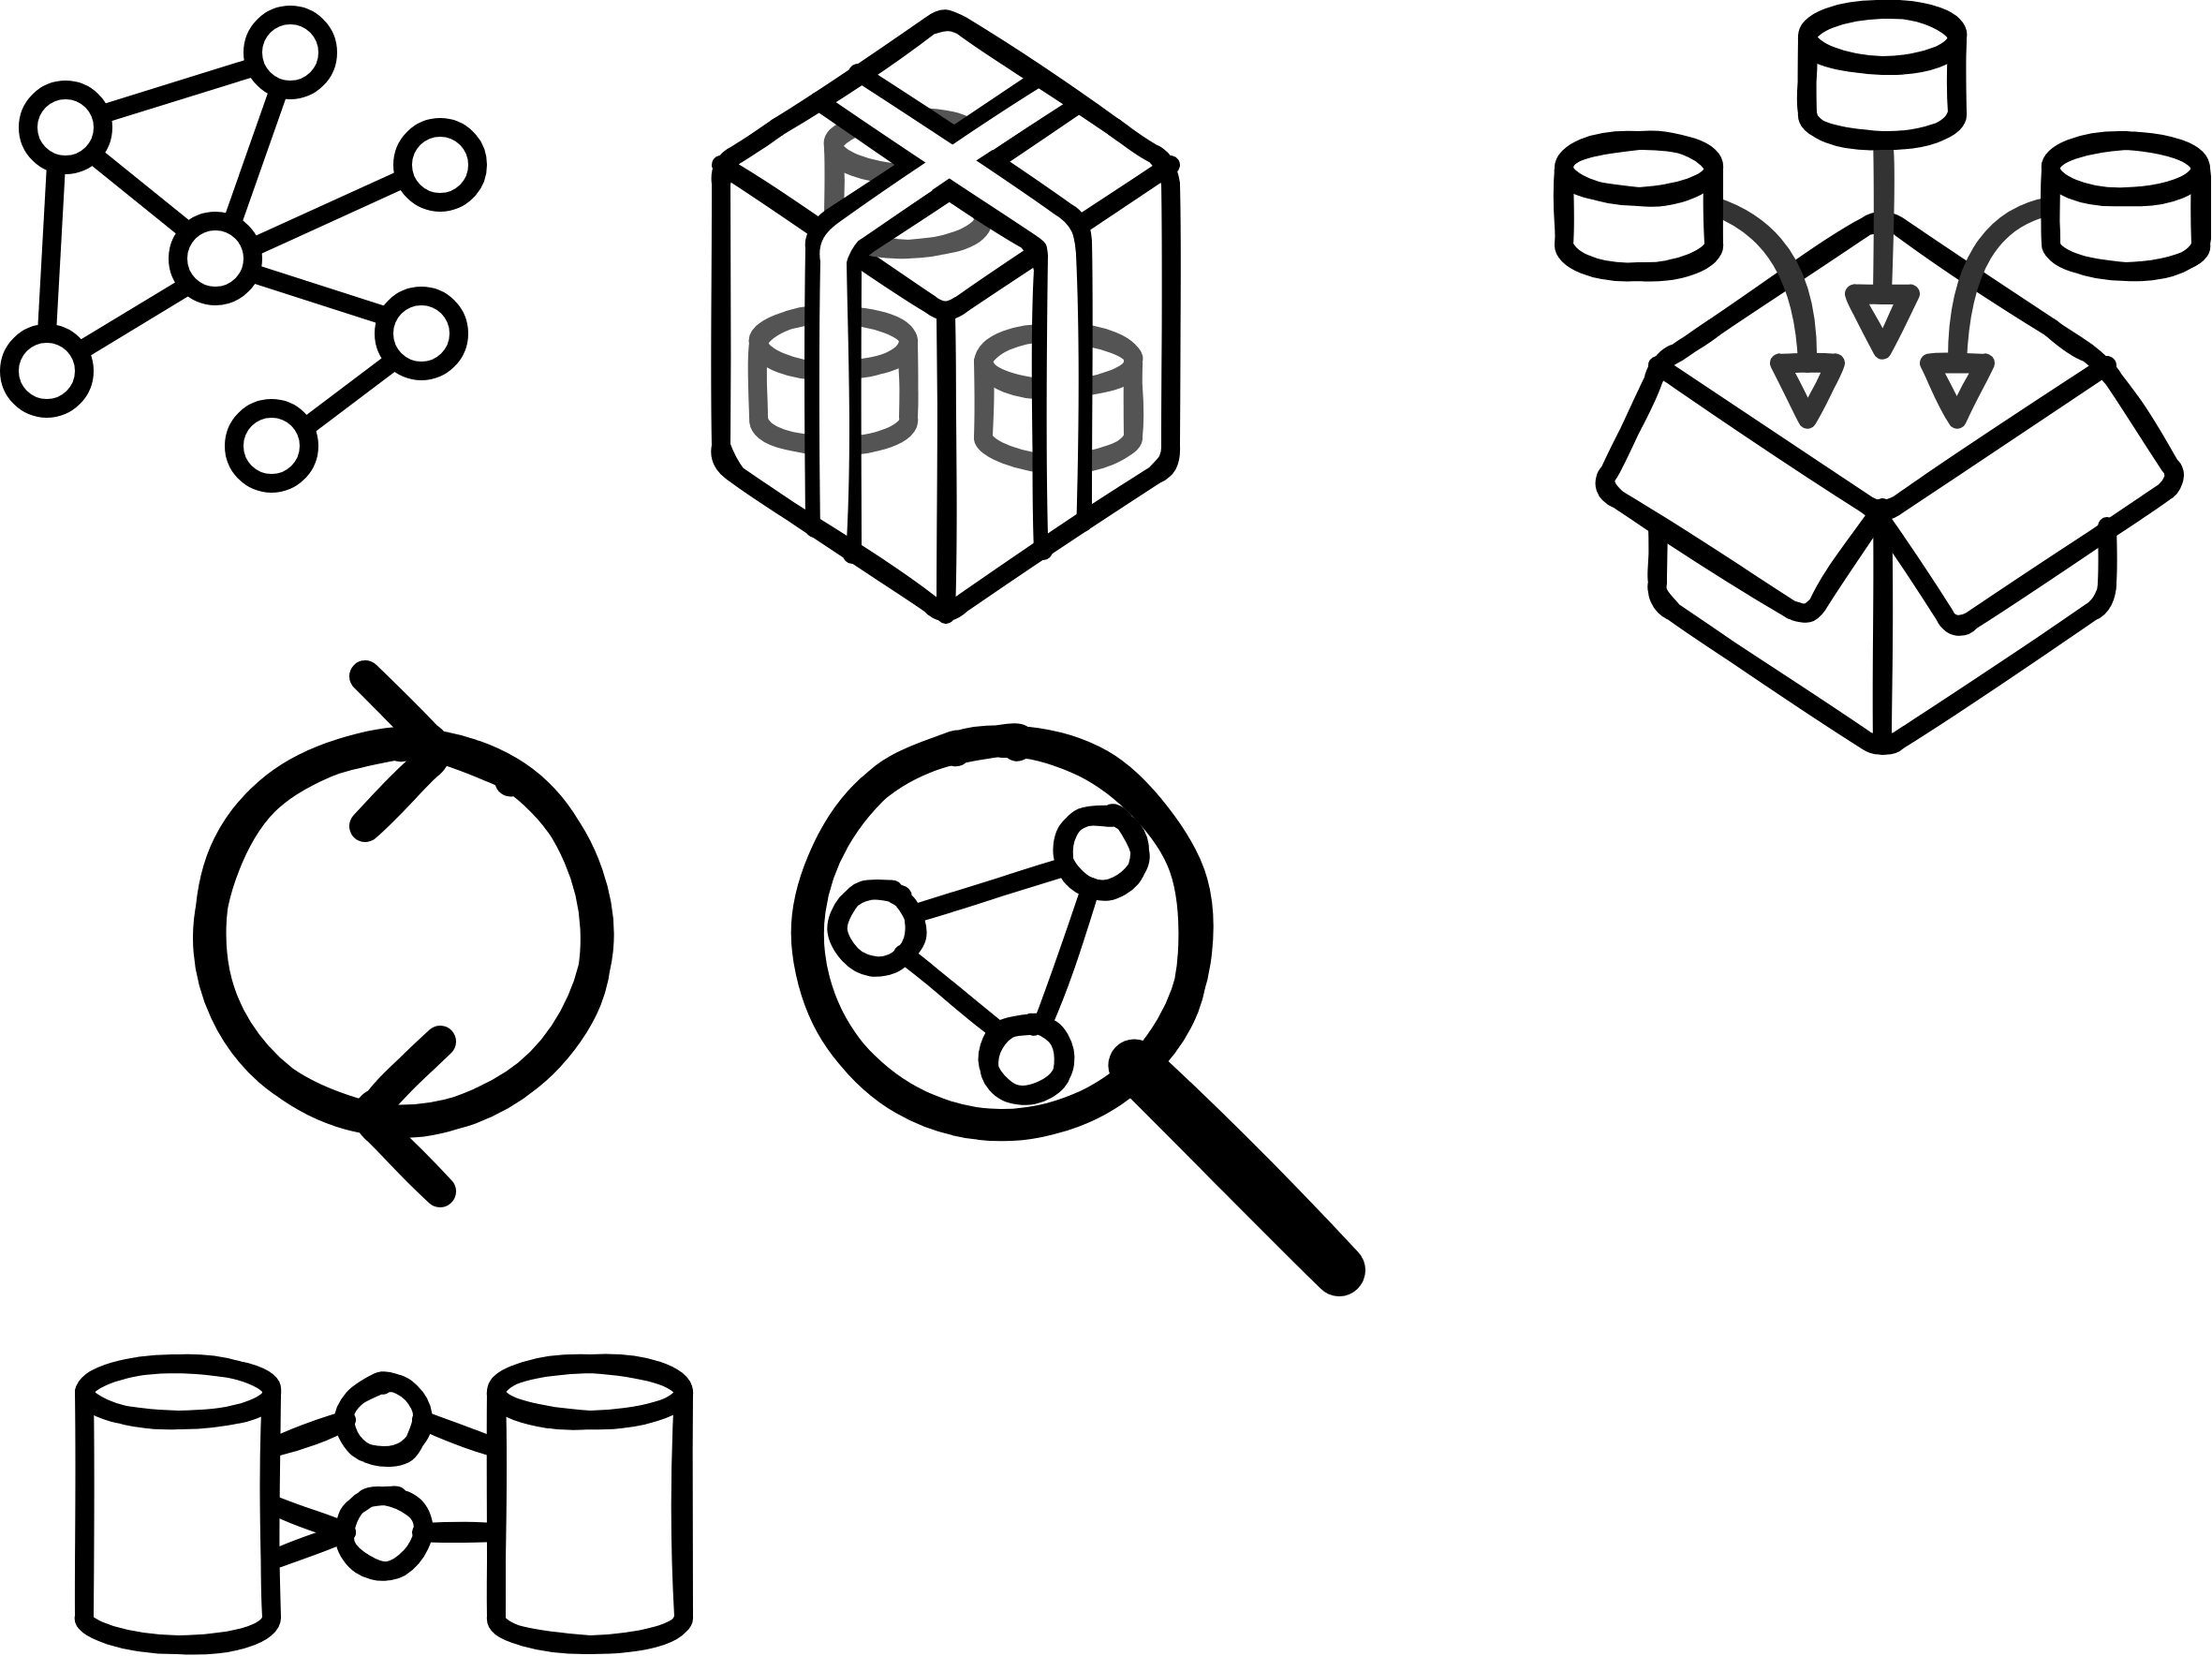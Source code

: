 <mxfile version="14.1.9" type="device"><diagram id="iOJU_llGaJkAY_lzdvXD" name="Page-1"><mxGraphModel dx="1185" dy="643" grid="1" gridSize="10" guides="1" tooltips="1" connect="1" arrows="1" fold="1" page="1" pageScale="1" pageWidth="827" pageHeight="1169" math="0" shadow="0"><root><mxCell id="0"/><mxCell id="1" parent="0"/><mxCell id="l9eVSoR2c7-_BuiNqElw-54" value="" style="endArrow=none;html=1;strokeWidth=10;rounded=1;sketch=1;" parent="1" edge="1"><mxGeometry width="50" height="50" relative="1" as="geometry"><mxPoint x="390" y="90" as="sourcePoint"/><mxPoint x="630" y="90" as="targetPoint"/><Array as="points"><mxPoint x="510" y="170"/></Array></mxGeometry></mxCell><mxCell id="l9eVSoR2c7-_BuiNqElw-48" value="" style="shape=cylinder3;whiteSpace=wrap;html=1;boundedLbl=1;backgroundOutline=1;size=15;strokeWidth=10;fillColor=#ffffff;strokeColor=#545454;sketch=1;" parent="1" vertex="1"><mxGeometry x="410" y="170" width="80" height="70" as="geometry"/></mxCell><mxCell id="l9eVSoR2c7-_BuiNqElw-50" value="" style="shape=cylinder3;whiteSpace=wrap;html=1;boundedLbl=1;backgroundOutline=1;size=15;strokeWidth=10;fillColor=#ffffff;strokeColor=#545454;sketch=1;" parent="1" vertex="1"><mxGeometry x="450" y="65" width="80" height="70" as="geometry"/></mxCell><mxCell id="l9eVSoR2c7-_BuiNqElw-51" value="" style="shape=cylinder3;whiteSpace=wrap;html=1;boundedLbl=1;backgroundOutline=1;size=15;strokeWidth=10;fillColor=#ffffff;strokeColor=#545454;sketch=1;" parent="1" vertex="1"><mxGeometry x="530" y="180" width="80" height="70" as="geometry"/></mxCell><mxCell id="l9eVSoR2c7-_BuiNqElw-1" value="" style="ellipse;whiteSpace=wrap;html=1;aspect=fixed;strokeWidth=10;sketch=0;" parent="1" vertex="1"><mxGeometry x="20" y="50" width="40" height="40" as="geometry"/></mxCell><mxCell id="l9eVSoR2c7-_BuiNqElw-2" value="" style="ellipse;whiteSpace=wrap;html=1;aspect=fixed;strokeWidth=10;sketch=0;" parent="1" vertex="1"><mxGeometry x="140" y="10" width="40" height="40" as="geometry"/></mxCell><mxCell id="l9eVSoR2c7-_BuiNqElw-3" value="" style="ellipse;whiteSpace=wrap;html=1;aspect=fixed;strokeWidth=10;sketch=0;" parent="1" vertex="1"><mxGeometry x="100" y="120" width="40" height="40" as="geometry"/></mxCell><mxCell id="l9eVSoR2c7-_BuiNqElw-4" value="" style="ellipse;whiteSpace=wrap;html=1;aspect=fixed;strokeWidth=10;sketch=0;" parent="1" vertex="1"><mxGeometry x="220" y="70" width="40" height="40" as="geometry"/></mxCell><mxCell id="l9eVSoR2c7-_BuiNqElw-5" value="" style="ellipse;whiteSpace=wrap;html=1;aspect=fixed;strokeWidth=10;sketch=0;" parent="1" vertex="1"><mxGeometry x="10" y="180" width="40" height="40" as="geometry"/></mxCell><mxCell id="l9eVSoR2c7-_BuiNqElw-6" value="" style="ellipse;whiteSpace=wrap;html=1;aspect=fixed;strokeWidth=10;sketch=0;" parent="1" vertex="1"><mxGeometry x="130" y="220" width="40" height="40" as="geometry"/></mxCell><mxCell id="l9eVSoR2c7-_BuiNqElw-7" value="" style="ellipse;whiteSpace=wrap;html=1;aspect=fixed;strokeWidth=10;sketch=0;" parent="1" vertex="1"><mxGeometry x="210" y="160" width="40" height="40" as="geometry"/></mxCell><mxCell id="l9eVSoR2c7-_BuiNqElw-8" value="" style="endArrow=none;html=1;strokeWidth=10;entryX=0.032;entryY=0.675;entryDx=0;entryDy=0;entryPerimeter=0;exitX=0.961;exitY=0.368;exitDx=0;exitDy=0;exitPerimeter=0;sketch=0;" parent="1" source="l9eVSoR2c7-_BuiNqElw-3" target="l9eVSoR2c7-_BuiNqElw-4" edge="1"><mxGeometry x="10" y="10" width="50" height="50" as="geometry"><mxPoint x="140" y="190" as="sourcePoint"/><mxPoint x="190" y="140" as="targetPoint"/></mxGeometry></mxCell><mxCell id="l9eVSoR2c7-_BuiNqElw-10" value="" style="endArrow=none;html=1;strokeWidth=10;entryX=0.025;entryY=0.268;entryDx=0;entryDy=0;entryPerimeter=0;exitX=0.946;exitY=0.682;exitDx=0;exitDy=0;exitPerimeter=0;sketch=0;" parent="1" source="l9eVSoR2c7-_BuiNqElw-3" target="l9eVSoR2c7-_BuiNqElw-7" edge="1"><mxGeometry x="10" y="10" width="50" height="50" as="geometry"><mxPoint x="148.44" y="144.72" as="sourcePoint"/><mxPoint x="231.28" y="107" as="targetPoint"/></mxGeometry></mxCell><mxCell id="l9eVSoR2c7-_BuiNqElw-11" value="" style="endArrow=none;html=1;strokeWidth=10;entryX=0;entryY=1;entryDx=0;entryDy=0;exitX=0.954;exitY=0.254;exitDx=0;exitDy=0;exitPerimeter=0;sketch=0;" parent="1" source="l9eVSoR2c7-_BuiNqElw-6" target="l9eVSoR2c7-_BuiNqElw-7" edge="1"><mxGeometry x="10" y="10" width="50" height="50" as="geometry"><mxPoint x="158.44" y="154.72" as="sourcePoint"/><mxPoint x="241.28" y="117" as="targetPoint"/></mxGeometry></mxCell><mxCell id="l9eVSoR2c7-_BuiNqElw-12" value="" style="endArrow=none;html=1;strokeWidth=10;entryX=0.361;entryY=0.961;entryDx=0;entryDy=0;entryPerimeter=0;exitX=0.718;exitY=0.039;exitDx=0;exitDy=0;exitPerimeter=0;sketch=0;" parent="1" source="l9eVSoR2c7-_BuiNqElw-3" target="l9eVSoR2c7-_BuiNqElw-2" edge="1"><mxGeometry x="10" y="10" width="50" height="50" as="geometry"><mxPoint x="168.44" y="164.72" as="sourcePoint"/><mxPoint x="251.28" y="127" as="targetPoint"/></mxGeometry></mxCell><mxCell id="l9eVSoR2c7-_BuiNqElw-13" value="" style="endArrow=none;html=1;strokeWidth=10;entryX=1;entryY=1;entryDx=0;entryDy=0;exitX=0;exitY=0;exitDx=0;exitDy=0;sketch=0;" parent="1" source="l9eVSoR2c7-_BuiNqElw-3" target="l9eVSoR2c7-_BuiNqElw-1" edge="1"><mxGeometry x="10" y="10" width="50" height="50" as="geometry"><mxPoint x="178.44" y="174.72" as="sourcePoint"/><mxPoint x="261.28" y="137" as="targetPoint"/></mxGeometry></mxCell><mxCell id="l9eVSoR2c7-_BuiNqElw-14" value="" style="endArrow=none;html=1;strokeWidth=10;exitX=0;exitY=1;exitDx=0;exitDy=0;sketch=0;" parent="1" source="l9eVSoR2c7-_BuiNqElw-3" target="l9eVSoR2c7-_BuiNqElw-5" edge="1"><mxGeometry x="10" y="10" width="50" height="50" as="geometry"><mxPoint x="188.44" y="184.72" as="sourcePoint"/><mxPoint x="49" y="170" as="targetPoint"/></mxGeometry></mxCell><mxCell id="l9eVSoR2c7-_BuiNqElw-16" value="" style="endArrow=none;html=1;strokeWidth=10;entryX=0.375;entryY=0.989;entryDx=0;entryDy=0;entryPerimeter=0;exitX=0.5;exitY=0;exitDx=0;exitDy=0;sketch=0;" parent="1" source="l9eVSoR2c7-_BuiNqElw-5" target="l9eVSoR2c7-_BuiNqElw-1" edge="1"><mxGeometry x="10" y="10" width="50" height="50" as="geometry"><mxPoint x="198.44" y="194.72" as="sourcePoint"/><mxPoint x="281.28" y="157" as="targetPoint"/></mxGeometry></mxCell><mxCell id="l9eVSoR2c7-_BuiNqElw-17" value="" style="endArrow=none;html=1;strokeWidth=10;entryX=0.032;entryY=0.689;entryDx=0;entryDy=0;entryPerimeter=0;exitX=1.004;exitY=0.318;exitDx=0;exitDy=0;exitPerimeter=0;sketch=0;" parent="1" source="l9eVSoR2c7-_BuiNqElw-1" target="l9eVSoR2c7-_BuiNqElw-2" edge="1"><mxGeometry x="10" y="10" width="50" height="50" as="geometry"><mxPoint x="208.44" y="204.72" as="sourcePoint"/><mxPoint x="291.28" y="167" as="targetPoint"/></mxGeometry></mxCell><mxCell id="l9eVSoR2c7-_BuiNqElw-20" value="" style="endArrow=none;html=1;strokeWidth=10;rounded=1;sketch=1;" parent="1" edge="1"><mxGeometry width="50" height="50" relative="1" as="geometry"><mxPoint x="510" y="330" as="sourcePoint"/><mxPoint x="510" y="170" as="targetPoint"/></mxGeometry></mxCell><mxCell id="l9eVSoR2c7-_BuiNqElw-29" value="" style="endArrow=none;html=1;strokeWidth=10;rounded=1;sketch=1;" parent="1" edge="1"><mxGeometry width="50" height="50" relative="1" as="geometry"><mxPoint x="562" y="296" as="sourcePoint"/><mxPoint x="442" y="56" as="targetPoint"/><Array as="points"><mxPoint x="562" y="136"/></Array></mxGeometry></mxCell><mxCell id="l9eVSoR2c7-_BuiNqElw-32" value="" style="endArrow=none;html=1;strokeWidth=10;rounded=1;sketch=1;" parent="1" edge="1"><mxGeometry width="50" height="50" relative="1" as="geometry"><mxPoint x="460" y="298" as="sourcePoint"/><mxPoint x="580" y="58" as="targetPoint"/><Array as="points"><mxPoint x="460" y="138"/></Array></mxGeometry></mxCell><mxCell id="l9eVSoR2c7-_BuiNqElw-45" value="" style="endArrow=none;html=1;strokeWidth=10;rounded=1;sketch=1;" parent="1" edge="1"><mxGeometry width="50" height="50" relative="1" as="geometry"><mxPoint x="440" y="284" as="sourcePoint"/><mxPoint x="560" y="44.0" as="targetPoint"/><Array as="points"><mxPoint x="440" y="124"/></Array></mxGeometry></mxCell><mxCell id="l9eVSoR2c7-_BuiNqElw-46" value="" style="endArrow=none;html=1;strokeWidth=10;rounded=1;sketch=1;" parent="1" edge="1"><mxGeometry width="50" height="50" relative="1" as="geometry"><mxPoint x="583" y="281" as="sourcePoint"/><mxPoint x="463" y="41" as="targetPoint"/><Array as="points"><mxPoint x="583" y="121"/></Array></mxGeometry></mxCell><mxCell id="l9eVSoR2c7-_BuiNqElw-52" value="" style="endArrow=none;html=1;strokeWidth=14;rounded=1;strokeColor=#FFFFFF;endSize=6;sketch=1;" parent="1" edge="1"><mxGeometry width="50" height="50" relative="1" as="geometry"><mxPoint x="450" y="291" as="sourcePoint"/><mxPoint x="570" y="51.0" as="targetPoint"/><Array as="points"><mxPoint x="450" y="131"/></Array></mxGeometry></mxCell><mxCell id="l9eVSoR2c7-_BuiNqElw-53" value="" style="endArrow=none;html=1;strokeWidth=15;rounded=1;strokeColor=#FFFFFF;sketch=1;" parent="1" edge="1"><mxGeometry width="50" height="50" relative="1" as="geometry"><mxPoint x="572" y="288" as="sourcePoint"/><mxPoint x="452" y="48" as="targetPoint"/><Array as="points"><mxPoint x="572" y="128"/></Array></mxGeometry></mxCell><mxCell id="l9eVSoR2c7-_BuiNqElw-21" value="" style="endArrow=none;html=1;strokeWidth=10;rounded=1;sketch=1;" parent="1" edge="1"><mxGeometry width="50" height="50" relative="1" as="geometry"><mxPoint x="420" y="70" as="sourcePoint"/><mxPoint x="600" y="70" as="targetPoint"/><Array as="points"><mxPoint x="510" y="10"/></Array></mxGeometry></mxCell><mxCell id="l9eVSoR2c7-_BuiNqElw-22" value="" style="endArrow=none;html=1;strokeWidth=10;rounded=1;sketch=1;" parent="1" edge="1"><mxGeometry width="50" height="50" relative="1" as="geometry"><mxPoint x="600" y="70" as="sourcePoint"/><mxPoint x="420" y="70" as="targetPoint"/><Array as="points"><mxPoint x="630" y="90"/><mxPoint x="630" y="250"/><mxPoint x="510" y="330"/><mxPoint x="390" y="250"/><mxPoint x="390" y="90"/></Array></mxGeometry></mxCell><mxCell id="l9eVSoR2c7-_BuiNqElw-58" value="" style="ellipse;whiteSpace=wrap;html=1;aspect=fixed;strokeWidth=17;fillColor=none;sketch=1;" parent="1" vertex="1"><mxGeometry x="120" y="400" width="200" height="200" as="geometry"/></mxCell><mxCell id="l9eVSoR2c7-_BuiNqElw-60" value="" style="endArrow=none;html=1;strokeWidth=17;sketch=1;" parent="1" edge="1"><mxGeometry width="50" height="50" relative="1" as="geometry"><mxPoint x="200" y="443" as="sourcePoint"/><mxPoint x="200" y="363" as="targetPoint"/><Array as="points"><mxPoint x="240" y="403"/></Array></mxGeometry></mxCell><mxCell id="l9eVSoR2c7-_BuiNqElw-61" value="" style="endArrow=none;html=1;strokeWidth=17;sketch=1;" parent="1" edge="1"><mxGeometry width="50" height="50" relative="1" as="geometry"><mxPoint x="240" y="638" as="sourcePoint"/><mxPoint x="240" y="558" as="targetPoint"/><Array as="points"><mxPoint x="200" y="598"/></Array></mxGeometry></mxCell><mxCell id="l9eVSoR2c7-_BuiNqElw-62" value="" style="ellipse;whiteSpace=wrap;html=1;aspect=fixed;strokeWidth=17;fillColor=none;sketch=1;" parent="1" vertex="1"><mxGeometry x="440" y="400" width="200" height="200" as="geometry"/></mxCell><mxCell id="l9eVSoR2c7-_BuiNqElw-63" value="" style="endArrow=none;html=1;strokeColor=#000000;strokeWidth=28;exitX=1;exitY=1;exitDx=0;exitDy=0;sketch=1;" parent="1" source="l9eVSoR2c7-_BuiNqElw-62" edge="1"><mxGeometry width="50" height="50" relative="1" as="geometry"><mxPoint x="410" y="420" as="sourcePoint"/><mxPoint x="720" y="680" as="targetPoint"/></mxGeometry></mxCell><mxCell id="l9eVSoR2c7-_BuiNqElw-64" value="" style="ellipse;whiteSpace=wrap;html=1;aspect=fixed;strokeWidth=10;sketch=1;" parent="1" vertex="1"><mxGeometry x="453" y="477" width="40" height="40" as="geometry"/></mxCell><mxCell id="l9eVSoR2c7-_BuiNqElw-65" value="" style="ellipse;whiteSpace=wrap;html=1;aspect=fixed;strokeWidth=10;sketch=1;" parent="1" vertex="1"><mxGeometry x="573" y="437" width="40" height="40" as="geometry"/></mxCell><mxCell id="l9eVSoR2c7-_BuiNqElw-66" value="" style="ellipse;whiteSpace=wrap;html=1;aspect=fixed;strokeWidth=10;sketch=1;" parent="1" vertex="1"><mxGeometry x="533" y="547" width="40" height="40" as="geometry"/></mxCell><mxCell id="l9eVSoR2c7-_BuiNqElw-67" value="" style="endArrow=none;html=1;strokeWidth=10;entryX=0.361;entryY=0.961;entryDx=0;entryDy=0;entryPerimeter=0;exitX=0.718;exitY=0.039;exitDx=0;exitDy=0;exitPerimeter=0;sketch=1;" parent="1" source="l9eVSoR2c7-_BuiNqElw-66" target="l9eVSoR2c7-_BuiNqElw-65" edge="1"><mxGeometry x="443" y="437" width="50" height="50" as="geometry"><mxPoint x="601.44" y="591.72" as="sourcePoint"/><mxPoint x="684.28" y="554" as="targetPoint"/></mxGeometry></mxCell><mxCell id="l9eVSoR2c7-_BuiNqElw-68" value="" style="endArrow=none;html=1;strokeWidth=10;entryX=1;entryY=1;entryDx=0;entryDy=0;exitX=0;exitY=0;exitDx=0;exitDy=0;sketch=1;" parent="1" source="l9eVSoR2c7-_BuiNqElw-66" target="l9eVSoR2c7-_BuiNqElw-64" edge="1"><mxGeometry x="443" y="437" width="50" height="50" as="geometry"><mxPoint x="611.44" y="601.72" as="sourcePoint"/><mxPoint x="694.28" y="564" as="targetPoint"/></mxGeometry></mxCell><mxCell id="l9eVSoR2c7-_BuiNqElw-69" value="" style="endArrow=none;html=1;strokeWidth=10;entryX=0.032;entryY=0.689;entryDx=0;entryDy=0;entryPerimeter=0;exitX=1.004;exitY=0.318;exitDx=0;exitDy=0;exitPerimeter=0;sketch=1;" parent="1" source="l9eVSoR2c7-_BuiNqElw-64" target="l9eVSoR2c7-_BuiNqElw-65" edge="1"><mxGeometry x="443" y="437" width="50" height="50" as="geometry"><mxPoint x="641.44" y="631.72" as="sourcePoint"/><mxPoint x="724.28" y="594" as="targetPoint"/></mxGeometry></mxCell><mxCell id="l9eVSoR2c7-_BuiNqElw-71" value="" style="shape=cylinder3;whiteSpace=wrap;html=1;boundedLbl=1;backgroundOutline=1;size=15;strokeColor=#000000;strokeWidth=10;sketch=1;" parent="1" vertex="1"><mxGeometry x="50" y="730" width="100" height="150" as="geometry"/></mxCell><mxCell id="l9eVSoR2c7-_BuiNqElw-72" value="" style="shape=cylinder3;whiteSpace=wrap;html=1;boundedLbl=1;backgroundOutline=1;size=15;strokeColor=#000000;strokeWidth=10;sketch=1;" parent="1" vertex="1"><mxGeometry x="270" y="730" width="100" height="150" as="geometry"/></mxCell><mxCell id="l9eVSoR2c7-_BuiNqElw-73" value="" style="ellipse;whiteSpace=wrap;html=1;aspect=fixed;strokeWidth=10;sketch=1;" parent="1" vertex="1"><mxGeometry x="190" y="740" width="40" height="40" as="geometry"/></mxCell><mxCell id="l9eVSoR2c7-_BuiNqElw-74" value="" style="endArrow=none;html=1;strokeWidth=10;entryX=0;entryY=0;entryDx=0;entryDy=45;exitX=1;exitY=0.5;exitDx=0;exitDy=0;entryPerimeter=0;sketch=1;" parent="1" source="l9eVSoR2c7-_BuiNqElw-73" target="l9eVSoR2c7-_BuiNqElw-72" edge="1"><mxGeometry x="67.07" y="545.86" width="50" height="50" as="geometry"><mxPoint x="215.51" y="690.58" as="sourcePoint"/><mxPoint x="272.928" y="730.002" as="targetPoint"/></mxGeometry></mxCell><mxCell id="l9eVSoR2c7-_BuiNqElw-75" value="" style="ellipse;whiteSpace=wrap;html=1;aspect=fixed;strokeWidth=10;sketch=1;" parent="1" vertex="1"><mxGeometry x="190" y="800" width="40" height="40" as="geometry"/></mxCell><mxCell id="l9eVSoR2c7-_BuiNqElw-76" value="" style="endArrow=none;html=1;strokeWidth=10;entryX=0;entryY=0.6;entryDx=0;entryDy=0;exitX=1;exitY=0.5;exitDx=0;exitDy=0;entryPerimeter=0;sketch=1;" parent="1" source="l9eVSoR2c7-_BuiNqElw-75" target="l9eVSoR2c7-_BuiNqElw-72" edge="1"><mxGeometry x="77.07" y="555.86" width="50" height="50" as="geometry"><mxPoint x="240" y="770" as="sourcePoint"/><mxPoint x="280" y="785" as="targetPoint"/></mxGeometry></mxCell><mxCell id="l9eVSoR2c7-_BuiNqElw-77" value="" style="endArrow=none;html=1;strokeWidth=10;entryX=1;entryY=0;entryDx=0;entryDy=105;exitX=0;exitY=0.5;exitDx=0;exitDy=0;entryPerimeter=0;sketch=1;" parent="1" source="l9eVSoR2c7-_BuiNqElw-75" target="l9eVSoR2c7-_BuiNqElw-71" edge="1"><mxGeometry x="87.07" y="565.86" width="50" height="50" as="geometry"><mxPoint x="250" y="780" as="sourcePoint"/><mxPoint x="290" y="795" as="targetPoint"/></mxGeometry></mxCell><mxCell id="l9eVSoR2c7-_BuiNqElw-78" value="" style="endArrow=none;html=1;strokeWidth=10;entryX=0;entryY=0.5;entryDx=0;entryDy=0;exitX=1;exitY=0;exitDx=0;exitDy=45;exitPerimeter=0;sketch=1;" parent="1" source="l9eVSoR2c7-_BuiNqElw-71" target="l9eVSoR2c7-_BuiNqElw-73" edge="1"><mxGeometry x="77.07" y="555.86" width="50" height="50" as="geometry"><mxPoint x="240" y="770" as="sourcePoint"/><mxPoint x="280" y="785" as="targetPoint"/></mxGeometry></mxCell><mxCell id="l9eVSoR2c7-_BuiNqElw-79" value="" style="endArrow=none;html=1;strokeWidth=10;entryX=1;entryY=0.5;entryDx=0;entryDy=0;exitX=0;exitY=0.5;exitDx=0;exitDy=0;entryPerimeter=0;sketch=1;" parent="1" source="l9eVSoR2c7-_BuiNqElw-75" target="l9eVSoR2c7-_BuiNqElw-71" edge="1"><mxGeometry x="97.07" y="575.86" width="50" height="50" as="geometry"><mxPoint x="200" y="840" as="sourcePoint"/><mxPoint x="160" y="845" as="targetPoint"/></mxGeometry></mxCell><mxCell id="LYj-9kkusZ6jxM6gcJ1j-1" value="" style="endArrow=none;html=1;strokeWidth=10;rounded=1;sketch=1;" edge="1" parent="1"><mxGeometry width="50" height="50" relative="1" as="geometry"><mxPoint x="890" y="197" as="sourcePoint"/><mxPoint x="1130" y="197" as="targetPoint"/><Array as="points"><mxPoint x="1010" y="277"/></Array></mxGeometry></mxCell><mxCell id="LYj-9kkusZ6jxM6gcJ1j-5" value="" style="endArrow=none;html=1;strokeWidth=10;rounded=1;sketch=1;" edge="1" parent="1"><mxGeometry width="50" height="50" relative="1" as="geometry"><mxPoint x="1010" y="400" as="sourcePoint"/><mxPoint x="1010" y="277" as="targetPoint"/></mxGeometry></mxCell><mxCell id="LYj-9kkusZ6jxM6gcJ1j-12" value="" style="endArrow=none;html=1;strokeWidth=10;rounded=1;sketch=1;" edge="1" parent="1"><mxGeometry width="50" height="50" relative="1" as="geometry"><mxPoint x="920" y="177" as="sourcePoint"/><mxPoint x="1100" y="177" as="targetPoint"/><Array as="points"><mxPoint x="1010" y="117"/></Array></mxGeometry></mxCell><mxCell id="LYj-9kkusZ6jxM6gcJ1j-13" value="" style="endArrow=none;html=1;strokeWidth=10;rounded=1;sketch=1;" edge="1" parent="1"><mxGeometry width="50" height="50" relative="1" as="geometry"><mxPoint x="1130" y="283" as="sourcePoint"/><mxPoint x="890" y="283" as="targetPoint"/><Array as="points"><mxPoint x="1130" y="323"/><mxPoint x="1010" y="403"/><mxPoint x="890" y="323"/></Array></mxGeometry></mxCell><mxCell id="LYj-9kkusZ6jxM6gcJ1j-14" value="" style="endArrow=none;html=1;strokeWidth=10;rounded=1;sketch=1;" edge="1" parent="1"><mxGeometry width="50" height="50" relative="1" as="geometry"><mxPoint x="1100" y="177" as="sourcePoint"/><mxPoint x="1009" y="279" as="targetPoint"/><Array as="points"><mxPoint x="1128" y="196"/><mxPoint x="1169" y="259"/><mxPoint x="1049" y="339"/></Array></mxGeometry></mxCell><mxCell id="LYj-9kkusZ6jxM6gcJ1j-16" value="" style="endArrow=none;html=1;strokeWidth=10;rounded=1;sketch=1;" edge="1" parent="1"><mxGeometry width="50" height="50" relative="1" as="geometry"><mxPoint x="920" y="177" as="sourcePoint"/><mxPoint x="1010" y="273" as="targetPoint"/><Array as="points"><mxPoint x="892" y="196"/><mxPoint x="860" y="263"/><mxPoint x="970" y="333"/></Array></mxGeometry></mxCell><mxCell id="LYj-9kkusZ6jxM6gcJ1j-18" value="" style="endArrow=block;html=1;endFill=1;strokeWidth=10;curved=1;strokeColor=#333333;endSize=20;exitX=0;exitY=0.5;exitDx=0;exitDy=0;exitPerimeter=0;sketch=1;" edge="1" parent="1" source="LYj-9kkusZ6jxM6gcJ1j-4"><mxGeometry width="50" height="50" relative="1" as="geometry"><mxPoint x="1090" y="50" as="sourcePoint"/><mxPoint x="1050" y="237" as="targetPoint"/><Array as="points"><mxPoint x="1050" y="120"/></Array></mxGeometry></mxCell><mxCell id="LYj-9kkusZ6jxM6gcJ1j-19" value="" style="endArrow=block;html=1;endFill=1;strokeWidth=10;curved=1;strokeColor=#333333;exitX=0.5;exitY=1;exitDx=0;exitDy=0;exitPerimeter=0;endSize=20;sketch=1;" edge="1" parent="1" source="LYj-9kkusZ6jxM6gcJ1j-2"><mxGeometry width="50" height="50" relative="1" as="geometry"><mxPoint x="980" y="100" as="sourcePoint"/><mxPoint x="1010" y="200" as="targetPoint"/><Array as="points"/></mxGeometry></mxCell><mxCell id="LYj-9kkusZ6jxM6gcJ1j-17" value="" style="endArrow=block;html=1;endFill=1;strokeWidth=10;curved=1;strokeColor=#333333;exitX=1;exitY=0.5;exitDx=0;exitDy=0;exitPerimeter=0;endSize=20;sketch=1;" edge="1" parent="1" source="LYj-9kkusZ6jxM6gcJ1j-3"><mxGeometry width="50" height="50" relative="1" as="geometry"><mxPoint x="880" y="77" as="sourcePoint"/><mxPoint x="970" y="237" as="targetPoint"/><Array as="points"><mxPoint x="970" y="130"/></Array></mxGeometry></mxCell><mxCell id="LYj-9kkusZ6jxM6gcJ1j-2" value="" style="shape=cylinder3;whiteSpace=wrap;html=1;boundedLbl=1;backgroundOutline=1;size=15;strokeWidth=10;fillColor=#ffffff;sketch=1;" vertex="1" parent="1"><mxGeometry x="970" y="7" width="80" height="70" as="geometry"/></mxCell><mxCell id="LYj-9kkusZ6jxM6gcJ1j-4" value="" style="shape=cylinder3;whiteSpace=wrap;html=1;boundedLbl=1;backgroundOutline=1;size=15;strokeWidth=10;fillColor=#ffffff;sketch=1;" vertex="1" parent="1"><mxGeometry x="1100" y="77" width="80" height="70" as="geometry"/></mxCell><mxCell id="LYj-9kkusZ6jxM6gcJ1j-3" value="" style="shape=cylinder3;whiteSpace=wrap;html=1;boundedLbl=1;backgroundOutline=1;size=15;strokeWidth=10;fillColor=#ffffff;sketch=1;" vertex="1" parent="1"><mxGeometry x="840" y="77" width="80" height="70" as="geometry"/></mxCell></root></mxGraphModel></diagram></mxfile>